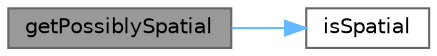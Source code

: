 digraph "getPossiblySpatial"
{
 // LATEX_PDF_SIZE
  bgcolor="transparent";
  edge [fontname=Helvetica,fontsize=10,labelfontname=Helvetica,labelfontsize=10];
  node [fontname=Helvetica,fontsize=10,shape=box,height=0.2,width=0.4];
  rankdir="LR";
  Node1 [id="Node000001",label="getPossiblySpatial",height=0.2,width=0.4,color="gray40", fillcolor="grey60", style="filled", fontcolor="black",tooltip=" "];
  Node1 -> Node2 [id="edge1_Node000001_Node000002",color="steelblue1",style="solid",tooltip=" "];
  Node2 [id="Node000002",label="isSpatial",height=0.2,width=0.4,color="grey40", fillcolor="white", style="filled",URL="$dd/dda/spatial_params_8c.html#ae99fa2266ffe4ed506690f3cf382e26e",tooltip=" "];
}
